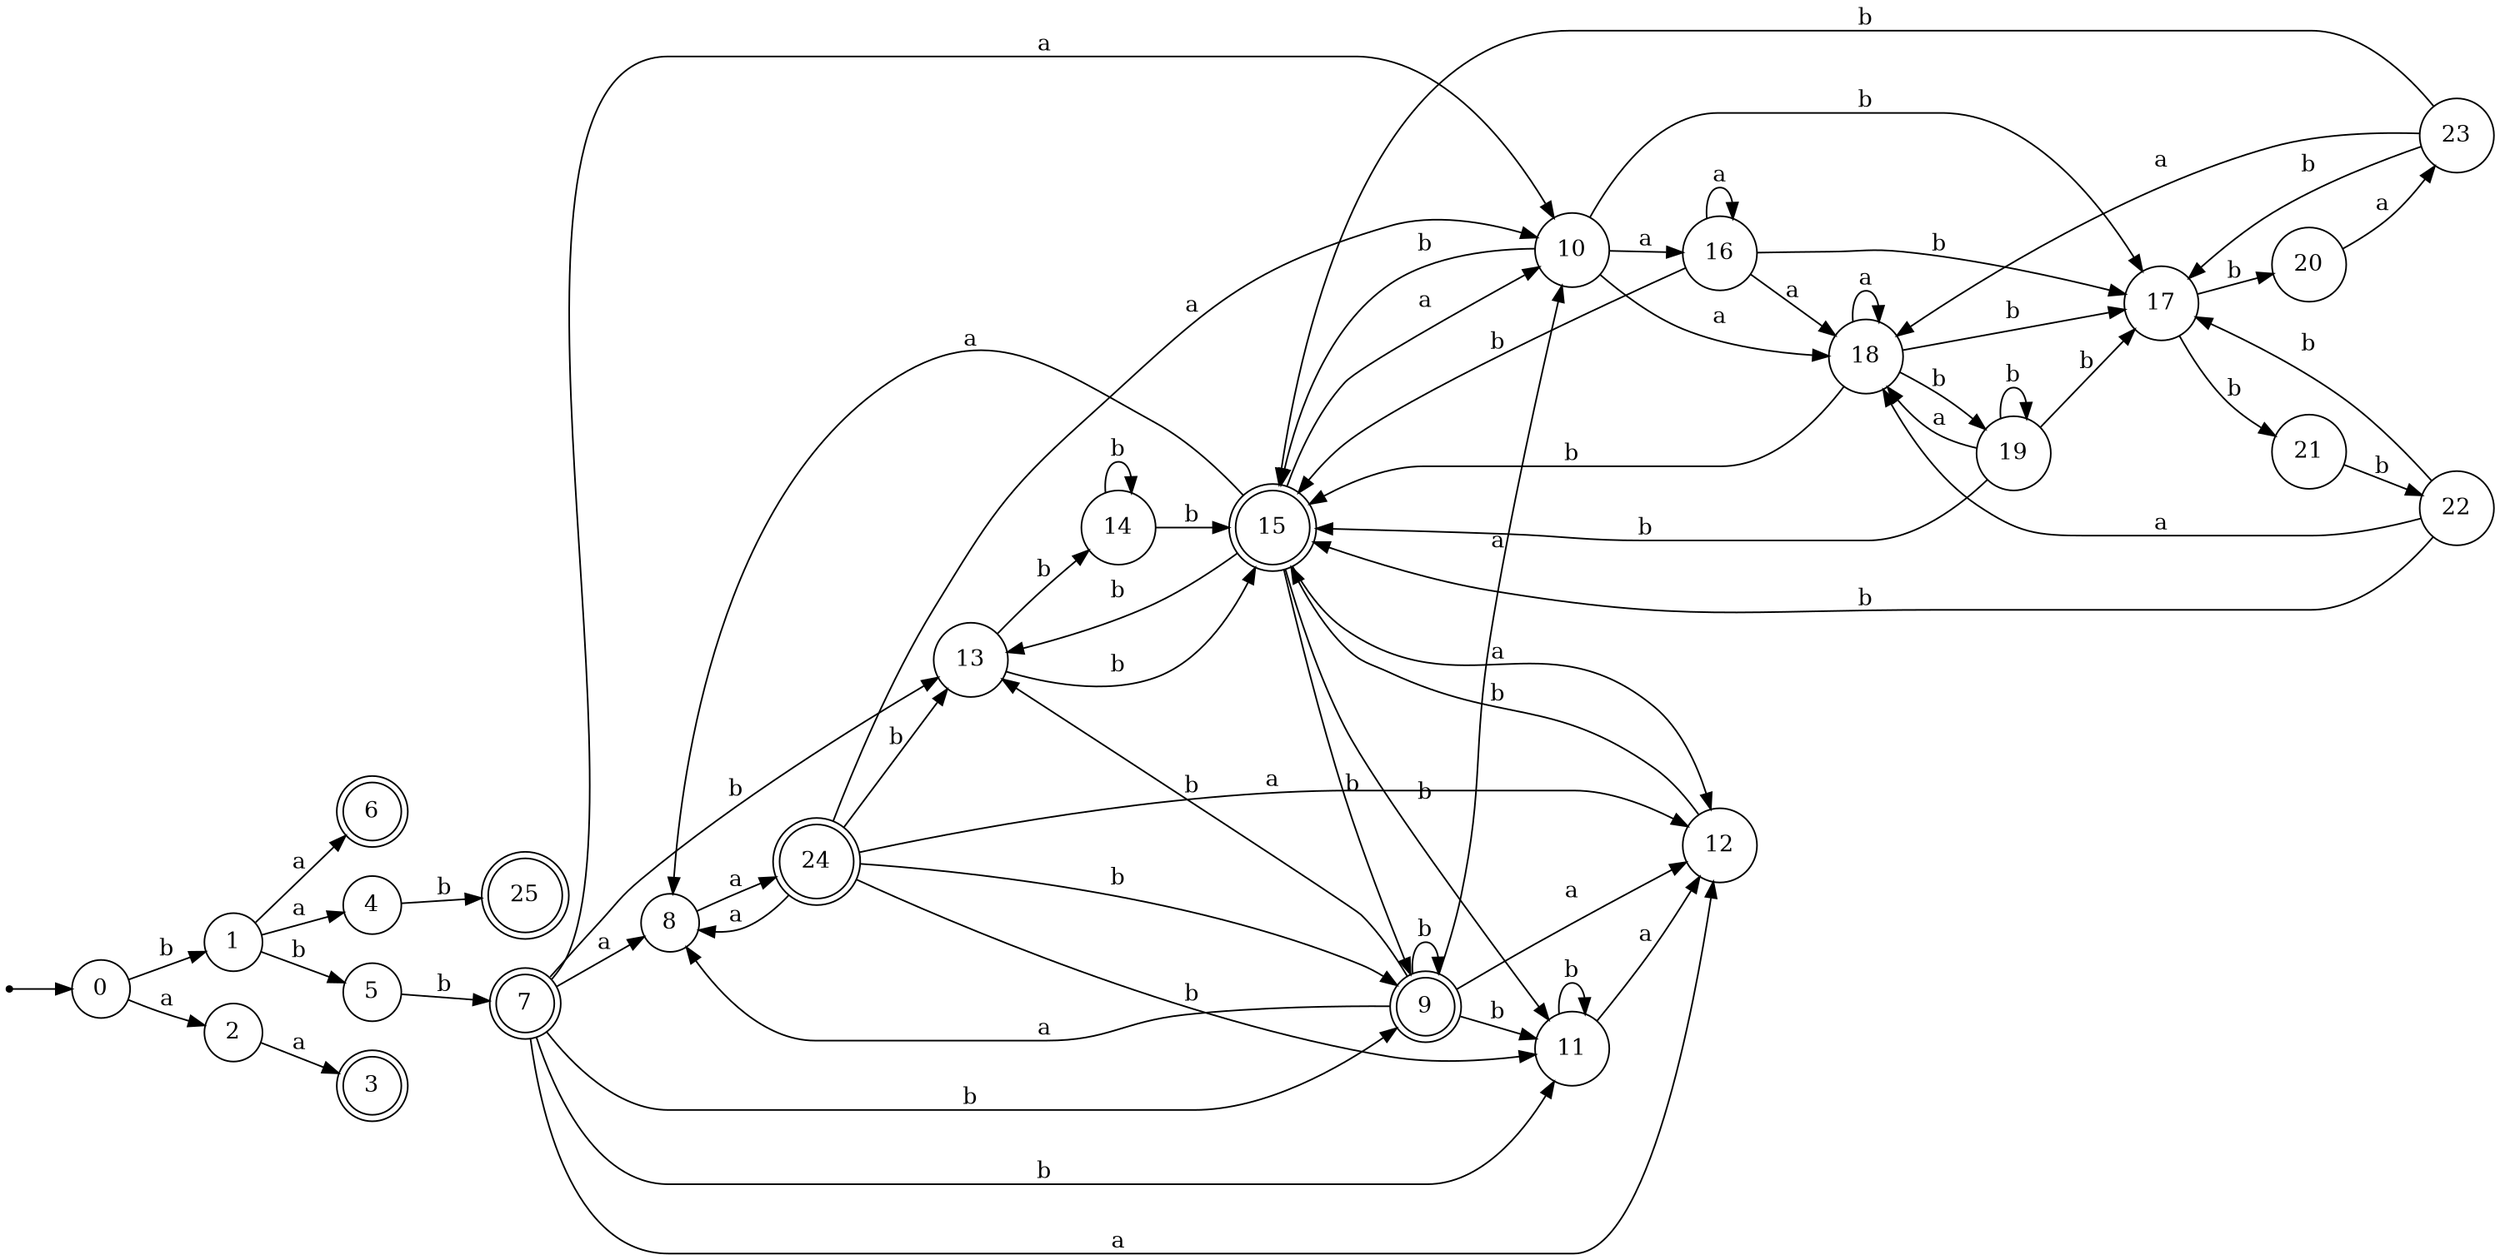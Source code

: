 digraph finite_state_machine {
rankdir=LR;
size="20,20";
node [shape = point]; "dummy0"
node [shape = circle]; "0";
"dummy0" -> "0";
node [shape = circle]; "1";
node [shape = circle]; "2";
node [shape = doublecircle]; "3";node [shape = circle]; "4";
node [shape = circle]; "5";
node [shape = doublecircle]; "6";node [shape = doublecircle]; "7";node [shape = circle]; "8";
node [shape = doublecircle]; "9";node [shape = circle]; "10";
node [shape = circle]; "11";
node [shape = circle]; "12";
node [shape = circle]; "13";
node [shape = circle]; "14";
node [shape = doublecircle]; "15";node [shape = circle]; "16";
node [shape = circle]; "17";
node [shape = circle]; "18";
node [shape = circle]; "19";
node [shape = circle]; "20";
node [shape = circle]; "21";
node [shape = circle]; "22";
node [shape = circle]; "23";
node [shape = doublecircle]; "24";node [shape = doublecircle]; "25";"0" -> "1" [label = "b"];
 "0" -> "2" [label = "a"];
 "2" -> "3" [label = "a"];
 "1" -> "4" [label = "a"];
 "1" -> "6" [label = "a"];
 "1" -> "5" [label = "b"];
 "5" -> "7" [label = "b"];
 "7" -> "8" [label = "a"];
 "7" -> "10" [label = "a"];
 "7" -> "12" [label = "a"];
 "7" -> "9" [label = "b"];
 "7" -> "11" [label = "b"];
 "7" -> "13" [label = "b"];
 "13" -> "14" [label = "b"];
 "13" -> "15" [label = "b"];
 "15" -> "8" [label = "a"];
 "15" -> "10" [label = "a"];
 "15" -> "12" [label = "a"];
 "15" -> "9" [label = "b"];
 "15" -> "11" [label = "b"];
 "15" -> "13" [label = "b"];
 "14" -> "14" [label = "b"];
 "14" -> "15" [label = "b"];
 "12" -> "15" [label = "b"];
 "11" -> "11" [label = "b"];
 "11" -> "12" [label = "a"];
 "10" -> "16" [label = "a"];
 "10" -> "18" [label = "a"];
 "10" -> "17" [label = "b"];
 "10" -> "15" [label = "b"];
 "18" -> "18" [label = "a"];
 "18" -> "17" [label = "b"];
 "18" -> "19" [label = "b"];
 "18" -> "15" [label = "b"];
 "19" -> "17" [label = "b"];
 "19" -> "19" [label = "b"];
 "19" -> "15" [label = "b"];
 "19" -> "18" [label = "a"];
 "17" -> "20" [label = "b"];
 "17" -> "21" [label = "b"];
 "21" -> "22" [label = "b"];
 "22" -> "17" [label = "b"];
 "22" -> "15" [label = "b"];
 "22" -> "18" [label = "a"];
 "20" -> "23" [label = "a"];
 "23" -> "17" [label = "b"];
 "23" -> "15" [label = "b"];
 "23" -> "18" [label = "a"];
 "16" -> "16" [label = "a"];
 "16" -> "18" [label = "a"];
 "16" -> "17" [label = "b"];
 "16" -> "15" [label = "b"];
 "9" -> "9" [label = "b"];
 "9" -> "11" [label = "b"];
 "9" -> "13" [label = "b"];
 "9" -> "8" [label = "a"];
 "9" -> "10" [label = "a"];
 "9" -> "12" [label = "a"];
 "8" -> "24" [label = "a"];
 "24" -> "8" [label = "a"];
 "24" -> "10" [label = "a"];
 "24" -> "12" [label = "a"];
 "24" -> "9" [label = "b"];
 "24" -> "11" [label = "b"];
 "24" -> "13" [label = "b"];
 "4" -> "25" [label = "b"];
 }
